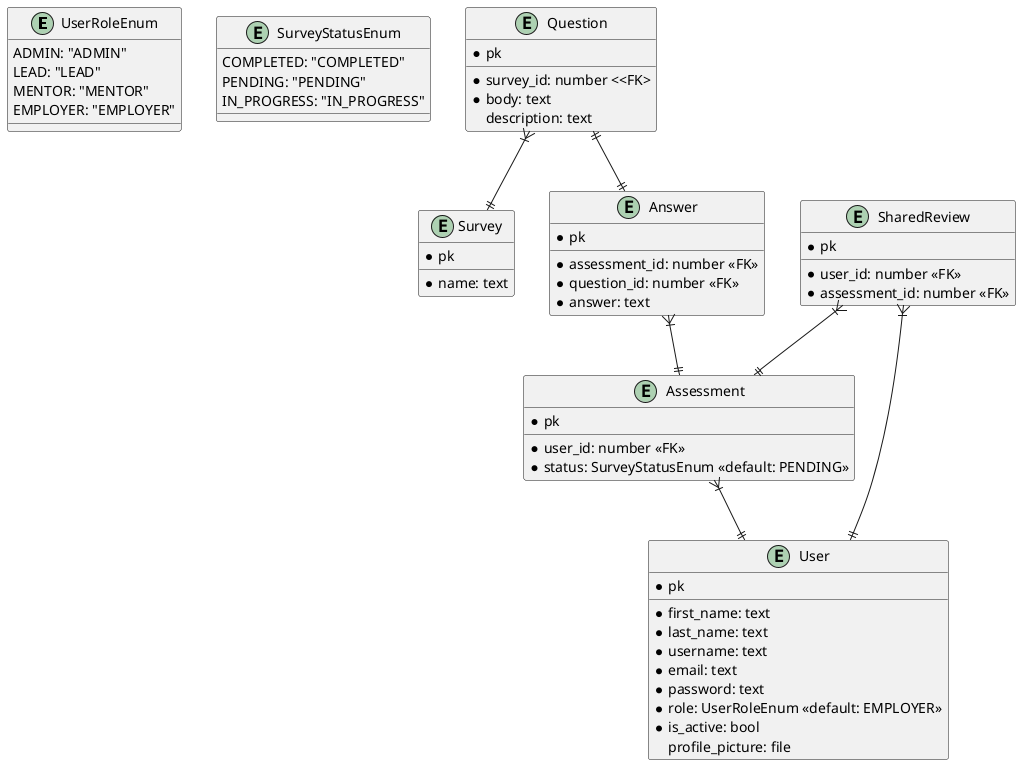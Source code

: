 @startuml

entity UserRoleEnum{
ADMIN: "ADMIN"
LEAD: "LEAD"
MENTOR: "MENTOR"
EMPLOYER: "EMPLOYER"
}

entity SurveyStatusEnum{
COMPLETED: "COMPLETED"
PENDING: "PENDING"
IN_PROGRESS: "IN_PROGRESS"
}

entity User{
*pk
__
*first_name: text
*last_name: text
*username: text
*email: text
*password: text
*role: UserRoleEnum <<default: EMPLOYER>>
*is_active: bool
profile_picture: file
}

entity Survey{
*pk
__
*name: text
}

entity Question{
*pk
__
*survey_id: number <<FK>
*body: text
description: text
}

entity Assessment{
*pk
__
*user_id: number <<FK>>
*status: SurveyStatusEnum <<default: PENDING>>
}

entity Answer{
*pk
__
*assessment_id: number <<FK>>
*question_id: number <<FK>>
*answer: text
}

entity SharedReview{
*pk
__
*user_id: number <<FK>>
*assessment_id: number <<FK>>
}

Question }|--|| Survey
Answer }|--|| Assessment
Question ||--|| Answer
Assessment }|--|| User

SharedReview }|--|| User
SharedReview }|--|| Assessment
@enduml